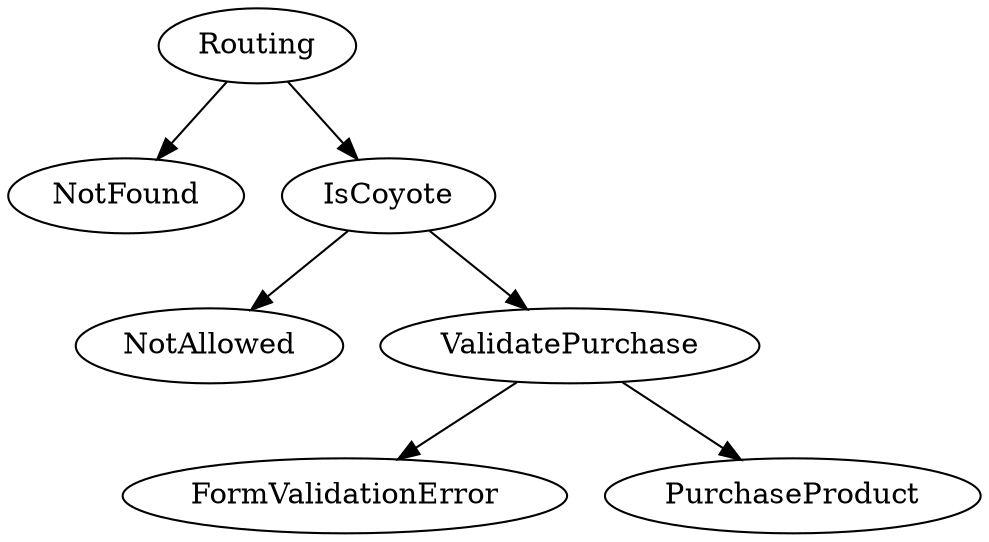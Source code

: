 digraph App {
    Routing -> NotFound
    Routing -> IsCoyote
    IsCoyote -> NotAllowed
    IsCoyote -> ValidatePurchase
    ValidatePurchase -> FormValidationError
    ValidatePurchase -> PurchaseProduct
}
